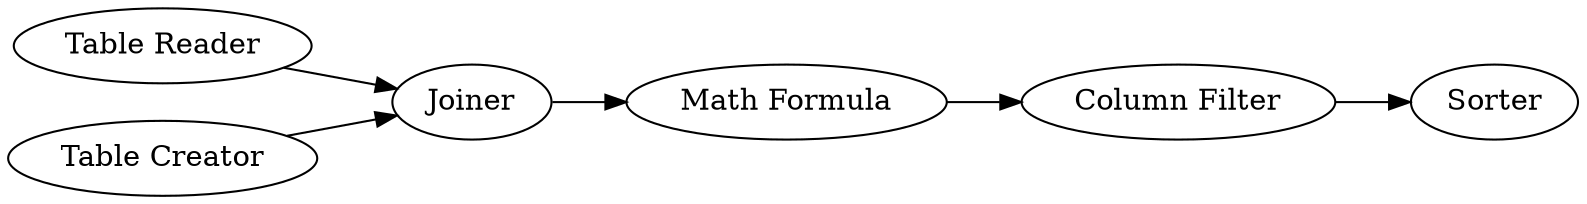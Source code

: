 digraph {
	84 -> 85
	81 -> 83
	85 -> 86
	82 -> 83
	83 -> 84
	86 [label=Sorter]
	84 [label="Math Formula"]
	82 [label="Table Creator"]
	83 [label=Joiner]
	85 [label="Column Filter"]
	81 [label="Table Reader"]
	rankdir=LR
}
